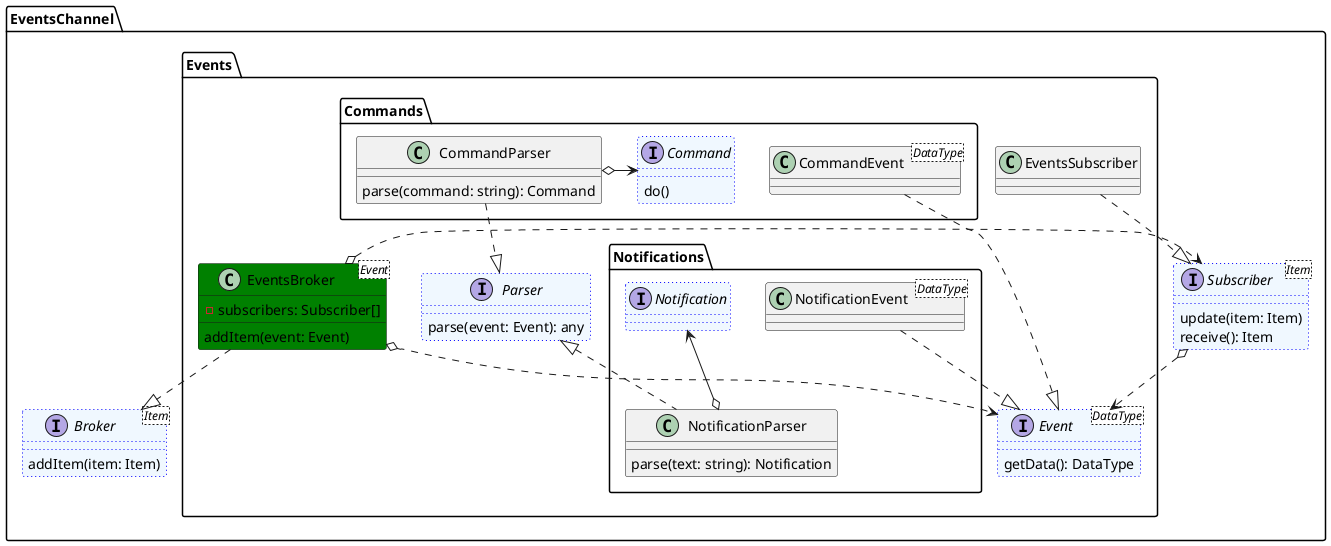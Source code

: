 @startuml
'https://plantuml.com/class-diagram

package EventsChannel {
   interface Broker<Item> #aliceblue ##[dotted]blue {
        addItem(item: Item)
   }

   package Events {
       class EventsBroker<Event> #green {
         - subscribers: Subscriber[]
         addItem(event: Event)
       }


       interface Event<DataType> #aliceblue ##[dotted]blue {
         getData(): DataType
       }

       interface Parser #aliceblue ##[dotted]blue {
           parse(event: Event): any
       }

       package Commands {
            class CommandEvent<DataType> {}

            class CommandParser {
               parse(command: string): Command
            }

            interface Command #aliceblue ##[dotted]blue {
               do()
            }

            CommandParser o-> Command
       }

       package Notifications {
           class NotificationParser {
              parse(text: string): Notification
           }

           class NotificationEvent<DataType> {}
           interface Notification #aliceblue ##[dotted]blue
       }

       class EventsSubscriber {}
   }

   CommandEvent ..|> Event
   NotificationEvent ..|> Event
   CommandParser ..|> Parser
   Parser <|.. NotificationParser
   NotificationParser o-up-> Notification

   interface Subscriber<Item> #aliceblue ##[dotted]blue {
      update(item: Item)
      receive(): Item
   }
}

Subscriber o..> Event
EventsBroker o..> Event
Subscriber <..lefto EventsBroker
EventsBroker ..|> Broker
EventsSubscriber ..|> Subscriber

@enduml